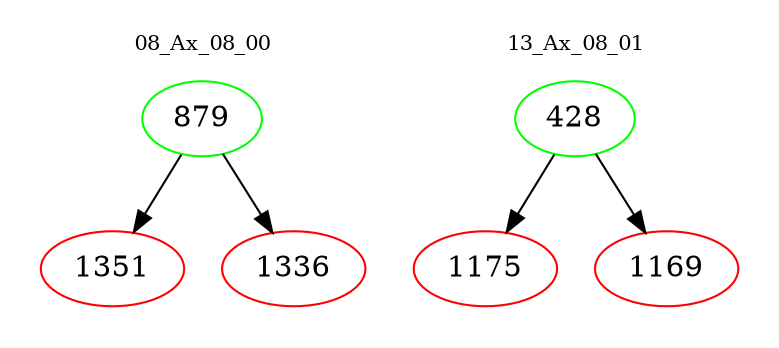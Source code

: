 digraph{
subgraph cluster_0 {
color = white
label = "08_Ax_08_00";
fontsize=10;
T0_879 [label="879", color="green"]
T0_879 -> T0_1351 [color="black"]
T0_1351 [label="1351", color="red"]
T0_879 -> T0_1336 [color="black"]
T0_1336 [label="1336", color="red"]
}
subgraph cluster_1 {
color = white
label = "13_Ax_08_01";
fontsize=10;
T1_428 [label="428", color="green"]
T1_428 -> T1_1175 [color="black"]
T1_1175 [label="1175", color="red"]
T1_428 -> T1_1169 [color="black"]
T1_1169 [label="1169", color="red"]
}
}

